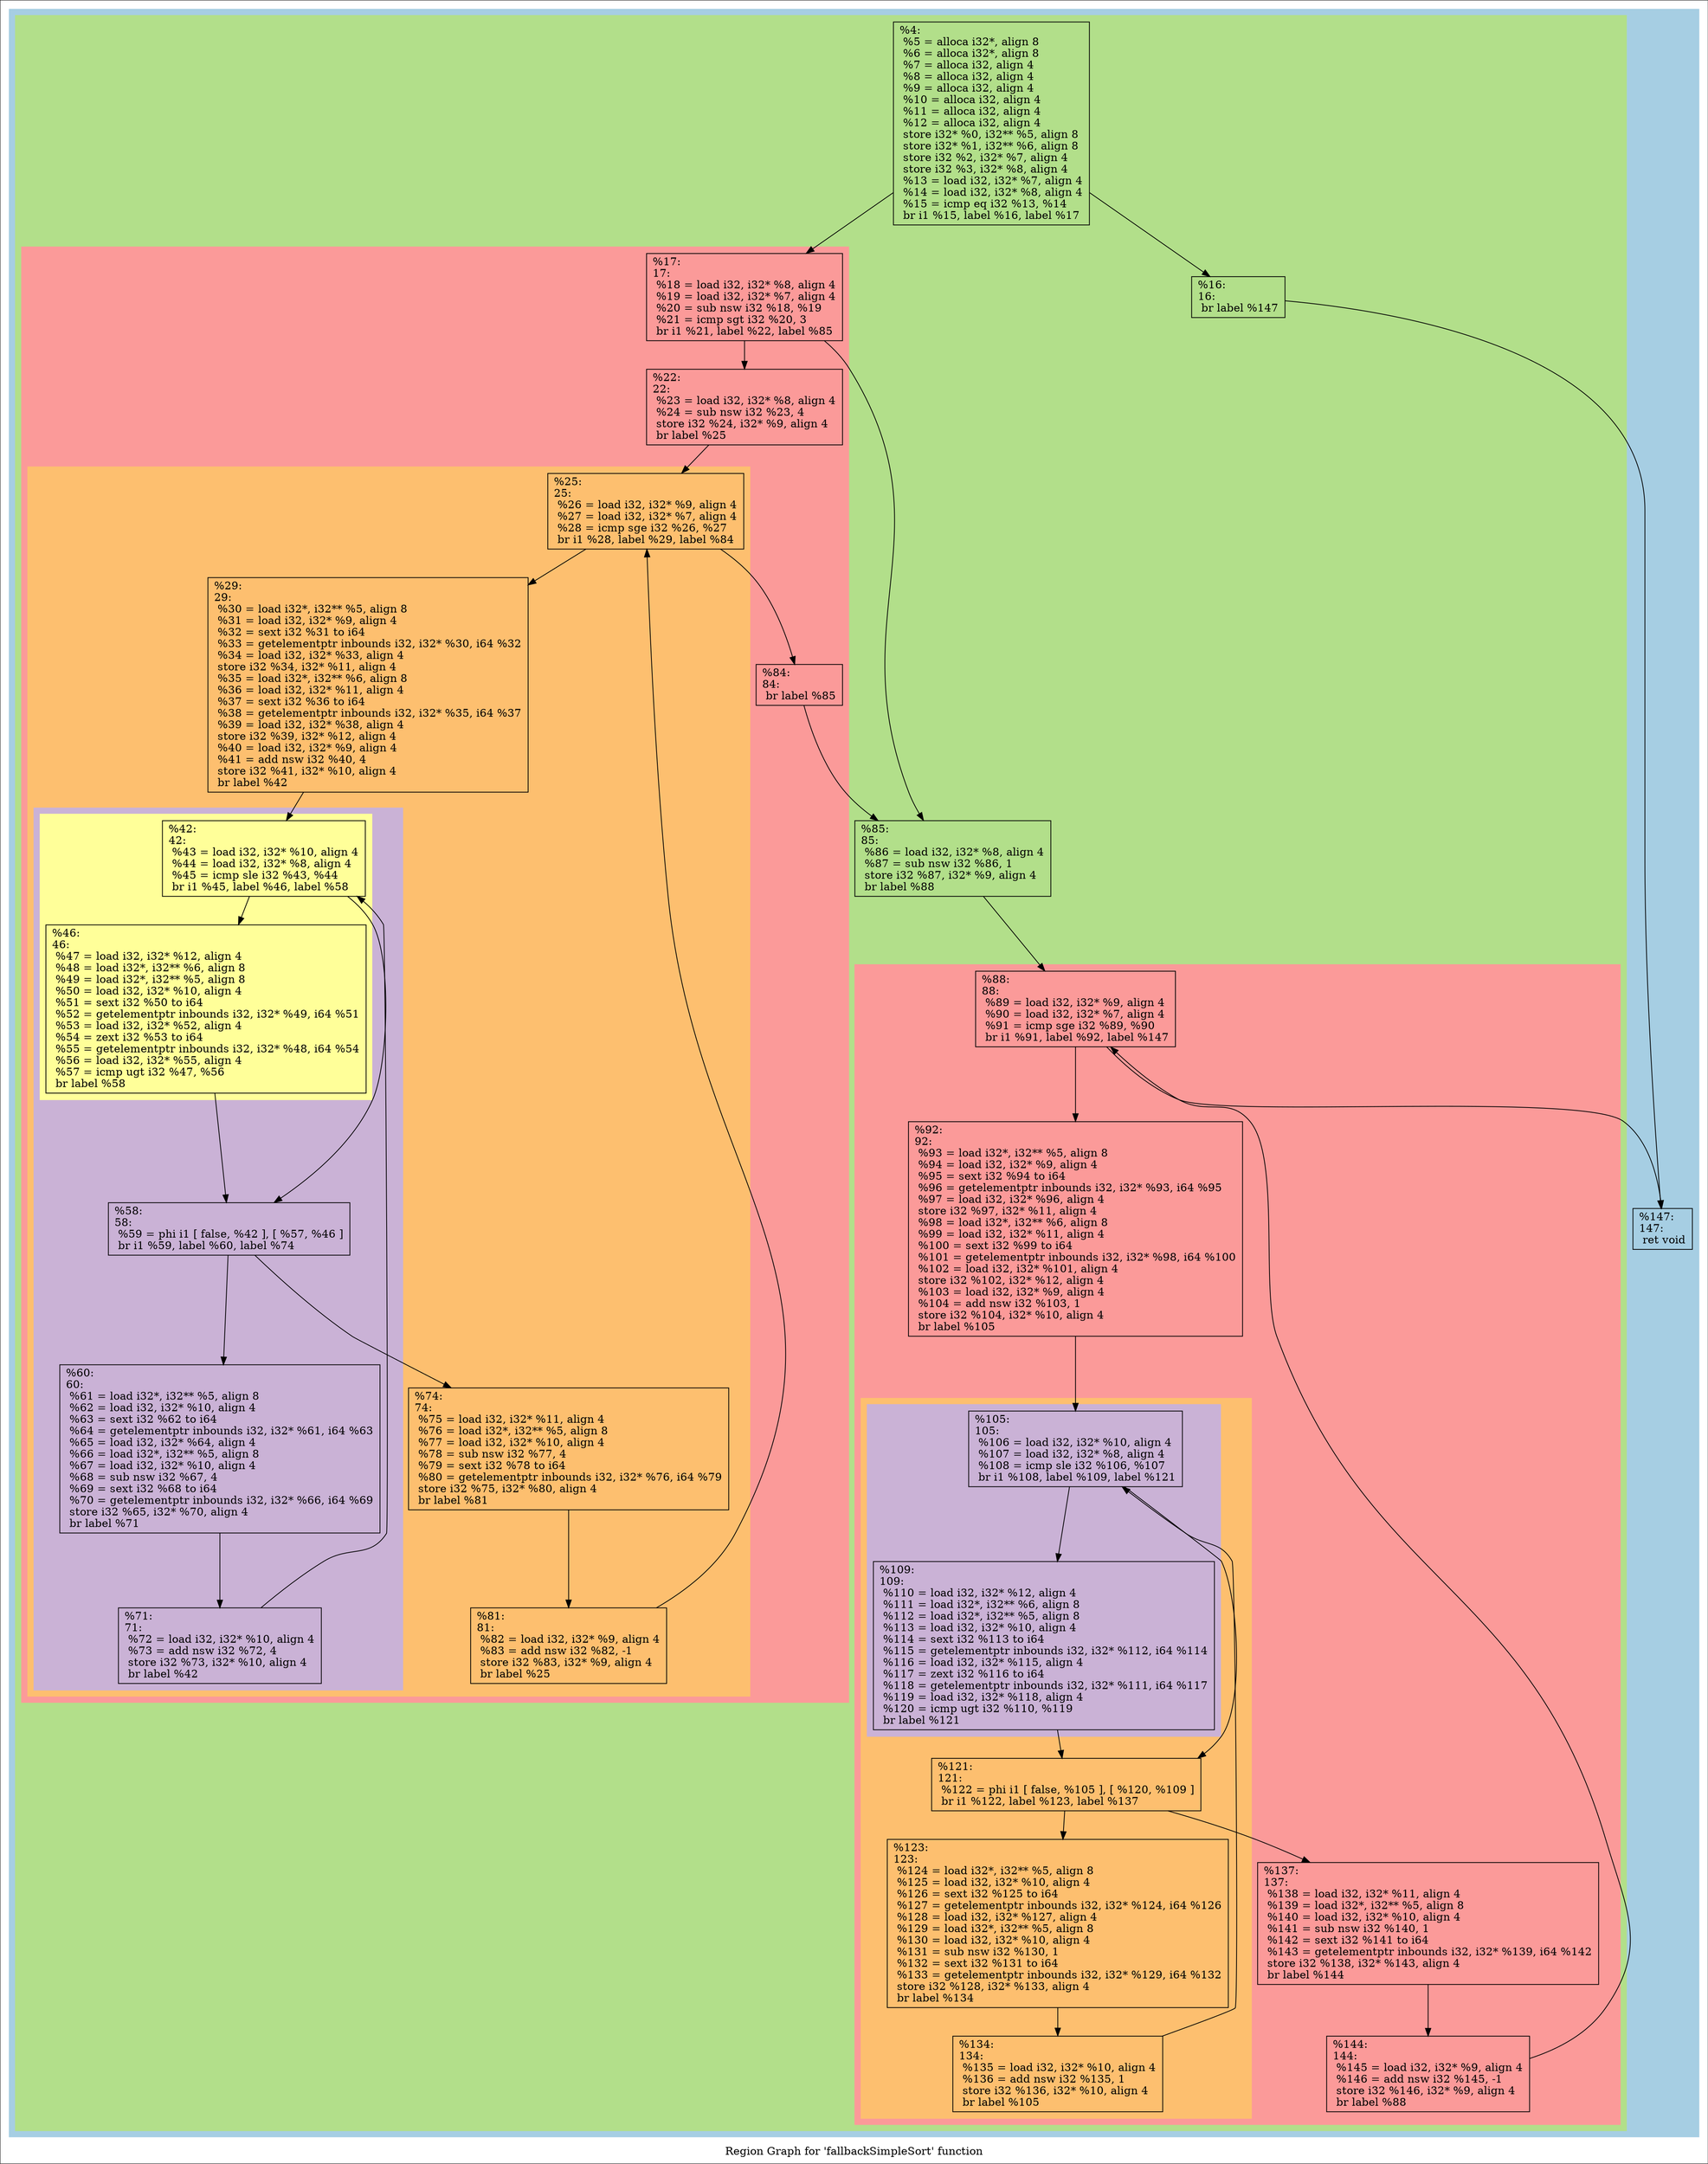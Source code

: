 digraph "Region Graph for 'fallbackSimpleSort' function" {
	label="Region Graph for 'fallbackSimpleSort' function";

	Node0x2b51c80 [shape=record,label="{%4:\l  %5 = alloca i32*, align 8\l  %6 = alloca i32*, align 8\l  %7 = alloca i32, align 4\l  %8 = alloca i32, align 4\l  %9 = alloca i32, align 4\l  %10 = alloca i32, align 4\l  %11 = alloca i32, align 4\l  %12 = alloca i32, align 4\l  store i32* %0, i32** %5, align 8\l  store i32* %1, i32** %6, align 8\l  store i32 %2, i32* %7, align 4\l  store i32 %3, i32* %8, align 4\l  %13 = load i32, i32* %7, align 4\l  %14 = load i32, i32* %8, align 4\l  %15 = icmp eq i32 %13, %14\l  br i1 %15, label %16, label %17\l}"];
	Node0x2b51c80 -> Node0x2b5b330;
	Node0x2b51c80 -> Node0x2b3d660;
	Node0x2b5b330 [shape=record,label="{%16:\l16:                                               \l  br label %147\l}"];
	Node0x2b5b330 -> Node0x2a48970;
	Node0x2a48970 [shape=record,label="{%147:\l147:                                              \l  ret void\l}"];
	Node0x2b3d660 [shape=record,label="{%17:\l17:                                               \l  %18 = load i32, i32* %8, align 4\l  %19 = load i32, i32* %7, align 4\l  %20 = sub nsw i32 %18, %19\l  %21 = icmp sgt i32 %20, 3\l  br i1 %21, label %22, label %85\l}"];
	Node0x2b3d660 -> Node0x2b54660;
	Node0x2b3d660 -> Node0x2a3abf0;
	Node0x2b54660 [shape=record,label="{%22:\l22:                                               \l  %23 = load i32, i32* %8, align 4\l  %24 = sub nsw i32 %23, 4\l  store i32 %24, i32* %9, align 4\l  br label %25\l}"];
	Node0x2b54660 -> Node0x29ec830;
	Node0x29ec830 [shape=record,label="{%25:\l25:                                               \l  %26 = load i32, i32* %9, align 4\l  %27 = load i32, i32* %7, align 4\l  %28 = icmp sge i32 %26, %27\l  br i1 %28, label %29, label %84\l}"];
	Node0x29ec830 -> Node0x2b44120;
	Node0x29ec830 -> Node0x2b3e240;
	Node0x2b44120 [shape=record,label="{%29:\l29:                                               \l  %30 = load i32*, i32** %5, align 8\l  %31 = load i32, i32* %9, align 4\l  %32 = sext i32 %31 to i64\l  %33 = getelementptr inbounds i32, i32* %30, i64 %32\l  %34 = load i32, i32* %33, align 4\l  store i32 %34, i32* %11, align 4\l  %35 = load i32*, i32** %6, align 8\l  %36 = load i32, i32* %11, align 4\l  %37 = sext i32 %36 to i64\l  %38 = getelementptr inbounds i32, i32* %35, i64 %37\l  %39 = load i32, i32* %38, align 4\l  store i32 %39, i32* %12, align 4\l  %40 = load i32, i32* %9, align 4\l  %41 = add nsw i32 %40, 4\l  store i32 %41, i32* %10, align 4\l  br label %42\l}"];
	Node0x2b44120 -> Node0x2a7ca90;
	Node0x2a7ca90 [shape=record,label="{%42:\l42:                                               \l  %43 = load i32, i32* %10, align 4\l  %44 = load i32, i32* %8, align 4\l  %45 = icmp sle i32 %43, %44\l  br i1 %45, label %46, label %58\l}"];
	Node0x2a7ca90 -> Node0x2a75390;
	Node0x2a7ca90 -> Node0x2aa7b00;
	Node0x2a75390 [shape=record,label="{%46:\l46:                                               \l  %47 = load i32, i32* %12, align 4\l  %48 = load i32*, i32** %6, align 8\l  %49 = load i32*, i32** %5, align 8\l  %50 = load i32, i32* %10, align 4\l  %51 = sext i32 %50 to i64\l  %52 = getelementptr inbounds i32, i32* %49, i64 %51\l  %53 = load i32, i32* %52, align 4\l  %54 = zext i32 %53 to i64\l  %55 = getelementptr inbounds i32, i32* %48, i64 %54\l  %56 = load i32, i32* %55, align 4\l  %57 = icmp ugt i32 %47, %56\l  br label %58\l}"];
	Node0x2a75390 -> Node0x2aa7b00;
	Node0x2aa7b00 [shape=record,label="{%58:\l58:                                               \l  %59 = phi i1 [ false, %42 ], [ %57, %46 ]\l  br i1 %59, label %60, label %74\l}"];
	Node0x2aa7b00 -> Node0x2a8fec0;
	Node0x2aa7b00 -> Node0x2a86a40;
	Node0x2a8fec0 [shape=record,label="{%60:\l60:                                               \l  %61 = load i32*, i32** %5, align 8\l  %62 = load i32, i32* %10, align 4\l  %63 = sext i32 %62 to i64\l  %64 = getelementptr inbounds i32, i32* %61, i64 %63\l  %65 = load i32, i32* %64, align 4\l  %66 = load i32*, i32** %5, align 8\l  %67 = load i32, i32* %10, align 4\l  %68 = sub nsw i32 %67, 4\l  %69 = sext i32 %68 to i64\l  %70 = getelementptr inbounds i32, i32* %66, i64 %69\l  store i32 %65, i32* %70, align 4\l  br label %71\l}"];
	Node0x2a8fec0 -> Node0x284cb30;
	Node0x284cb30 [shape=record,label="{%71:\l71:                                               \l  %72 = load i32, i32* %10, align 4\l  %73 = add nsw i32 %72, 4\l  store i32 %73, i32* %10, align 4\l  br label %42\l}"];
	Node0x284cb30 -> Node0x2a7ca90[constraint=false];
	Node0x2a86a40 [shape=record,label="{%74:\l74:                                               \l  %75 = load i32, i32* %11, align 4\l  %76 = load i32*, i32** %5, align 8\l  %77 = load i32, i32* %10, align 4\l  %78 = sub nsw i32 %77, 4\l  %79 = sext i32 %78 to i64\l  %80 = getelementptr inbounds i32, i32* %76, i64 %79\l  store i32 %75, i32* %80, align 4\l  br label %81\l}"];
	Node0x2a86a40 -> Node0x2a7e0b0;
	Node0x2a7e0b0 [shape=record,label="{%81:\l81:                                               \l  %82 = load i32, i32* %9, align 4\l  %83 = add nsw i32 %82, -1\l  store i32 %83, i32* %9, align 4\l  br label %25\l}"];
	Node0x2a7e0b0 -> Node0x29ec830[constraint=false];
	Node0x2b3e240 [shape=record,label="{%84:\l84:                                               \l  br label %85\l}"];
	Node0x2b3e240 -> Node0x2a3abf0;
	Node0x2a3abf0 [shape=record,label="{%85:\l85:                                               \l  %86 = load i32, i32* %8, align 4\l  %87 = sub nsw i32 %86, 1\l  store i32 %87, i32* %9, align 4\l  br label %88\l}"];
	Node0x2a3abf0 -> Node0x2a8ba80;
	Node0x2a8ba80 [shape=record,label="{%88:\l88:                                               \l  %89 = load i32, i32* %9, align 4\l  %90 = load i32, i32* %7, align 4\l  %91 = icmp sge i32 %89, %90\l  br i1 %91, label %92, label %147\l}"];
	Node0x2a8ba80 -> Node0x2a48b00;
	Node0x2a8ba80 -> Node0x2a48970;
	Node0x2a48b00 [shape=record,label="{%92:\l92:                                               \l  %93 = load i32*, i32** %5, align 8\l  %94 = load i32, i32* %9, align 4\l  %95 = sext i32 %94 to i64\l  %96 = getelementptr inbounds i32, i32* %93, i64 %95\l  %97 = load i32, i32* %96, align 4\l  store i32 %97, i32* %11, align 4\l  %98 = load i32*, i32** %6, align 8\l  %99 = load i32, i32* %11, align 4\l  %100 = sext i32 %99 to i64\l  %101 = getelementptr inbounds i32, i32* %98, i64 %100\l  %102 = load i32, i32* %101, align 4\l  store i32 %102, i32* %12, align 4\l  %103 = load i32, i32* %9, align 4\l  %104 = add nsw i32 %103, 1\l  store i32 %104, i32* %10, align 4\l  br label %105\l}"];
	Node0x2a48b00 -> Node0x2a60830;
	Node0x2a60830 [shape=record,label="{%105:\l105:                                              \l  %106 = load i32, i32* %10, align 4\l  %107 = load i32, i32* %8, align 4\l  %108 = icmp sle i32 %106, %107\l  br i1 %108, label %109, label %121\l}"];
	Node0x2a60830 -> Node0x2a93270;
	Node0x2a60830 -> Node0x2b3fd60;
	Node0x2a93270 [shape=record,label="{%109:\l109:                                              \l  %110 = load i32, i32* %12, align 4\l  %111 = load i32*, i32** %6, align 8\l  %112 = load i32*, i32** %5, align 8\l  %113 = load i32, i32* %10, align 4\l  %114 = sext i32 %113 to i64\l  %115 = getelementptr inbounds i32, i32* %112, i64 %114\l  %116 = load i32, i32* %115, align 4\l  %117 = zext i32 %116 to i64\l  %118 = getelementptr inbounds i32, i32* %111, i64 %117\l  %119 = load i32, i32* %118, align 4\l  %120 = icmp ugt i32 %110, %119\l  br label %121\l}"];
	Node0x2a93270 -> Node0x2b3fd60;
	Node0x2b3fd60 [shape=record,label="{%121:\l121:                                              \l  %122 = phi i1 [ false, %105 ], [ %120, %109 ]\l  br i1 %122, label %123, label %137\l}"];
	Node0x2b3fd60 -> Node0x2b53660;
	Node0x2b3fd60 -> Node0x2b2de80;
	Node0x2b53660 [shape=record,label="{%123:\l123:                                              \l  %124 = load i32*, i32** %5, align 8\l  %125 = load i32, i32* %10, align 4\l  %126 = sext i32 %125 to i64\l  %127 = getelementptr inbounds i32, i32* %124, i64 %126\l  %128 = load i32, i32* %127, align 4\l  %129 = load i32*, i32** %5, align 8\l  %130 = load i32, i32* %10, align 4\l  %131 = sub nsw i32 %130, 1\l  %132 = sext i32 %131 to i64\l  %133 = getelementptr inbounds i32, i32* %129, i64 %132\l  store i32 %128, i32* %133, align 4\l  br label %134\l}"];
	Node0x2b53660 -> Node0x29ed650;
	Node0x29ed650 [shape=record,label="{%134:\l134:                                              \l  %135 = load i32, i32* %10, align 4\l  %136 = add nsw i32 %135, 1\l  store i32 %136, i32* %10, align 4\l  br label %105\l}"];
	Node0x29ed650 -> Node0x2a60830[constraint=false];
	Node0x2b2de80 [shape=record,label="{%137:\l137:                                              \l  %138 = load i32, i32* %11, align 4\l  %139 = load i32*, i32** %5, align 8\l  %140 = load i32, i32* %10, align 4\l  %141 = sub nsw i32 %140, 1\l  %142 = sext i32 %141 to i64\l  %143 = getelementptr inbounds i32, i32* %139, i64 %142\l  store i32 %138, i32* %143, align 4\l  br label %144\l}"];
	Node0x2b2de80 -> Node0x2ab6a60;
	Node0x2ab6a60 [shape=record,label="{%144:\l144:                                              \l  %145 = load i32, i32* %9, align 4\l  %146 = add nsw i32 %145, -1\l  store i32 %146, i32* %9, align 4\l  br label %88\l}"];
	Node0x2ab6a60 -> Node0x2a8ba80[constraint=false];
	colorscheme = "paired12"
        subgraph cluster_0x2b52880 {
          label = "";
          style = filled;
          color = 1
          subgraph cluster_0x2b8de80 {
            label = "";
            style = filled;
            color = 3
            subgraph cluster_0x2b64130 {
              label = "";
              style = filled;
              color = 5
              subgraph cluster_0x2b65750 {
                label = "";
                style = filled;
                color = 7
                subgraph cluster_0x2b89b70 {
                  label = "";
                  style = filled;
                  color = 9
                  subgraph cluster_0x2b657d0 {
                    label = "";
                    style = filled;
                    color = 11
                    Node0x2a7ca90;
                    Node0x2a75390;
                  }
                  Node0x2aa7b00;
                  Node0x2a8fec0;
                  Node0x284cb30;
                }
                Node0x29ec830;
                Node0x2b44120;
                Node0x2a86a40;
                Node0x2a7e0b0;
              }
              Node0x2b3d660;
              Node0x2b54660;
              Node0x2b3e240;
            }
            subgraph cluster_0x2b8df00 {
              label = "";
              style = filled;
              color = 5
              subgraph cluster_0x2b91820 {
                label = "";
                style = filled;
                color = 7
                subgraph cluster_0x2b918a0 {
                  label = "";
                  style = filled;
                  color = 9
                  Node0x2a60830;
                  Node0x2a93270;
                }
                Node0x2b3fd60;
                Node0x2b53660;
                Node0x29ed650;
              }
              Node0x2a8ba80;
              Node0x2a48b00;
              Node0x2b2de80;
              Node0x2ab6a60;
            }
            Node0x2b51c80;
            Node0x2b5b330;
            Node0x2a3abf0;
          }
          Node0x2a48970;
        }
}
